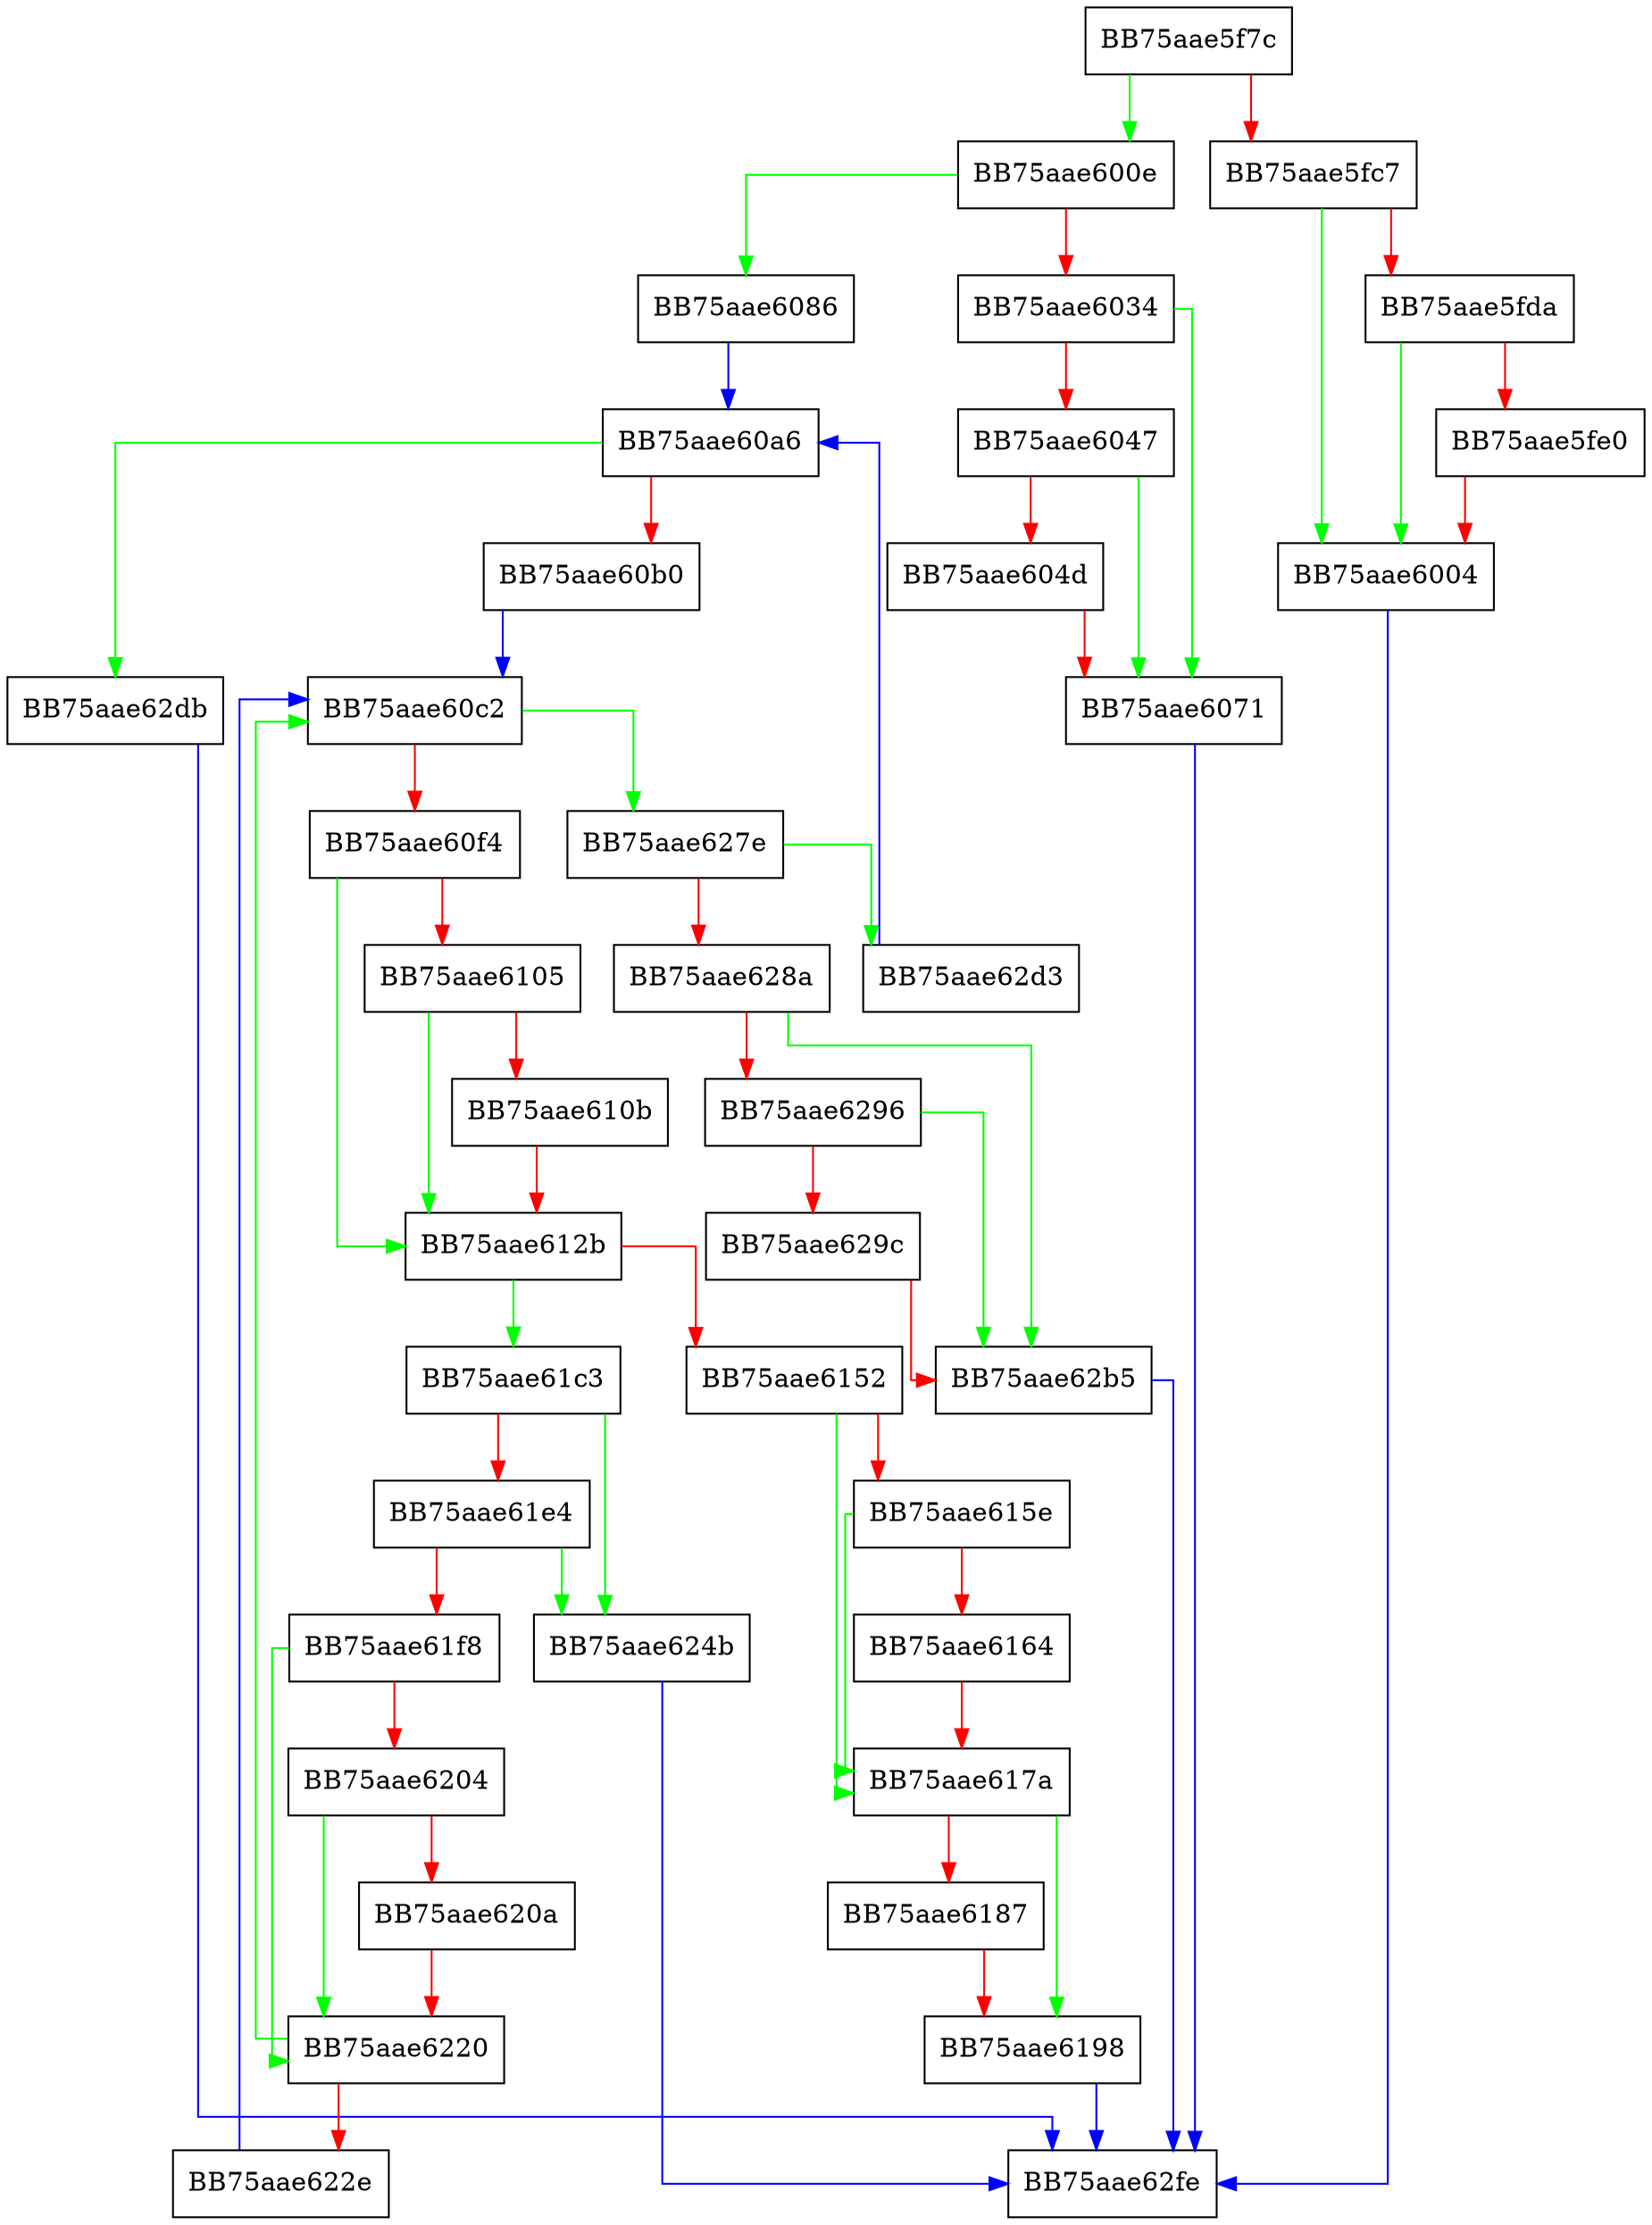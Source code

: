 digraph FpFindRootOnMachine {
  node [shape="box"];
  graph [splines=ortho];
  BB75aae5f7c -> BB75aae600e [color="green"];
  BB75aae5f7c -> BB75aae5fc7 [color="red"];
  BB75aae5fc7 -> BB75aae6004 [color="green"];
  BB75aae5fc7 -> BB75aae5fda [color="red"];
  BB75aae5fda -> BB75aae6004 [color="green"];
  BB75aae5fda -> BB75aae5fe0 [color="red"];
  BB75aae5fe0 -> BB75aae6004 [color="red"];
  BB75aae6004 -> BB75aae62fe [color="blue"];
  BB75aae600e -> BB75aae6086 [color="green"];
  BB75aae600e -> BB75aae6034 [color="red"];
  BB75aae6034 -> BB75aae6071 [color="green"];
  BB75aae6034 -> BB75aae6047 [color="red"];
  BB75aae6047 -> BB75aae6071 [color="green"];
  BB75aae6047 -> BB75aae604d [color="red"];
  BB75aae604d -> BB75aae6071 [color="red"];
  BB75aae6071 -> BB75aae62fe [color="blue"];
  BB75aae6086 -> BB75aae60a6 [color="blue"];
  BB75aae60a6 -> BB75aae62db [color="green"];
  BB75aae60a6 -> BB75aae60b0 [color="red"];
  BB75aae60b0 -> BB75aae60c2 [color="blue"];
  BB75aae60c2 -> BB75aae627e [color="green"];
  BB75aae60c2 -> BB75aae60f4 [color="red"];
  BB75aae60f4 -> BB75aae612b [color="green"];
  BB75aae60f4 -> BB75aae6105 [color="red"];
  BB75aae6105 -> BB75aae612b [color="green"];
  BB75aae6105 -> BB75aae610b [color="red"];
  BB75aae610b -> BB75aae612b [color="red"];
  BB75aae612b -> BB75aae61c3 [color="green"];
  BB75aae612b -> BB75aae6152 [color="red"];
  BB75aae6152 -> BB75aae617a [color="green"];
  BB75aae6152 -> BB75aae615e [color="red"];
  BB75aae615e -> BB75aae617a [color="green"];
  BB75aae615e -> BB75aae6164 [color="red"];
  BB75aae6164 -> BB75aae617a [color="red"];
  BB75aae617a -> BB75aae6198 [color="green"];
  BB75aae617a -> BB75aae6187 [color="red"];
  BB75aae6187 -> BB75aae6198 [color="red"];
  BB75aae6198 -> BB75aae62fe [color="blue"];
  BB75aae61c3 -> BB75aae624b [color="green"];
  BB75aae61c3 -> BB75aae61e4 [color="red"];
  BB75aae61e4 -> BB75aae624b [color="green"];
  BB75aae61e4 -> BB75aae61f8 [color="red"];
  BB75aae61f8 -> BB75aae6220 [color="green"];
  BB75aae61f8 -> BB75aae6204 [color="red"];
  BB75aae6204 -> BB75aae6220 [color="green"];
  BB75aae6204 -> BB75aae620a [color="red"];
  BB75aae620a -> BB75aae6220 [color="red"];
  BB75aae6220 -> BB75aae60c2 [color="green"];
  BB75aae6220 -> BB75aae622e [color="red"];
  BB75aae622e -> BB75aae60c2 [color="blue"];
  BB75aae624b -> BB75aae62fe [color="blue"];
  BB75aae627e -> BB75aae62d3 [color="green"];
  BB75aae627e -> BB75aae628a [color="red"];
  BB75aae628a -> BB75aae62b5 [color="green"];
  BB75aae628a -> BB75aae6296 [color="red"];
  BB75aae6296 -> BB75aae62b5 [color="green"];
  BB75aae6296 -> BB75aae629c [color="red"];
  BB75aae629c -> BB75aae62b5 [color="red"];
  BB75aae62b5 -> BB75aae62fe [color="blue"];
  BB75aae62d3 -> BB75aae60a6 [color="blue"];
  BB75aae62db -> BB75aae62fe [color="blue"];
}
